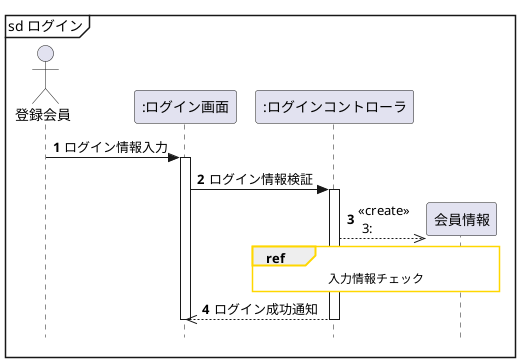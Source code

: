 @startuml 4-6
hide footbox
Actor 登録会員 as member
participant ":ログイン画面" as login
participant ":ログインコントローラ" as control
participant "会員情報" as entity
'メッセージに自動で番号を降る
autonumber
' 厳密なUMLに準拠する
skinparam style strictuml
' refの枠線
skinparam sequenceReferenceBorderColor Gold
' refの背景色
skinparam sequenceReferenceBackgroundColor white
' skinparam sequenceReferenceHeaderBackgroundColor lightblue
mainframe sd ログイン
member -> login : ログイン情報入力
activate login
login -> control : ログイン情報検証
activate control
create entity
control -->> entity :<<create>>\n 3:
ref over control, entity
入力情報チェック
end ref
login <<-- control : ログイン成功通知
deactivate control
deactivate login
@enduml